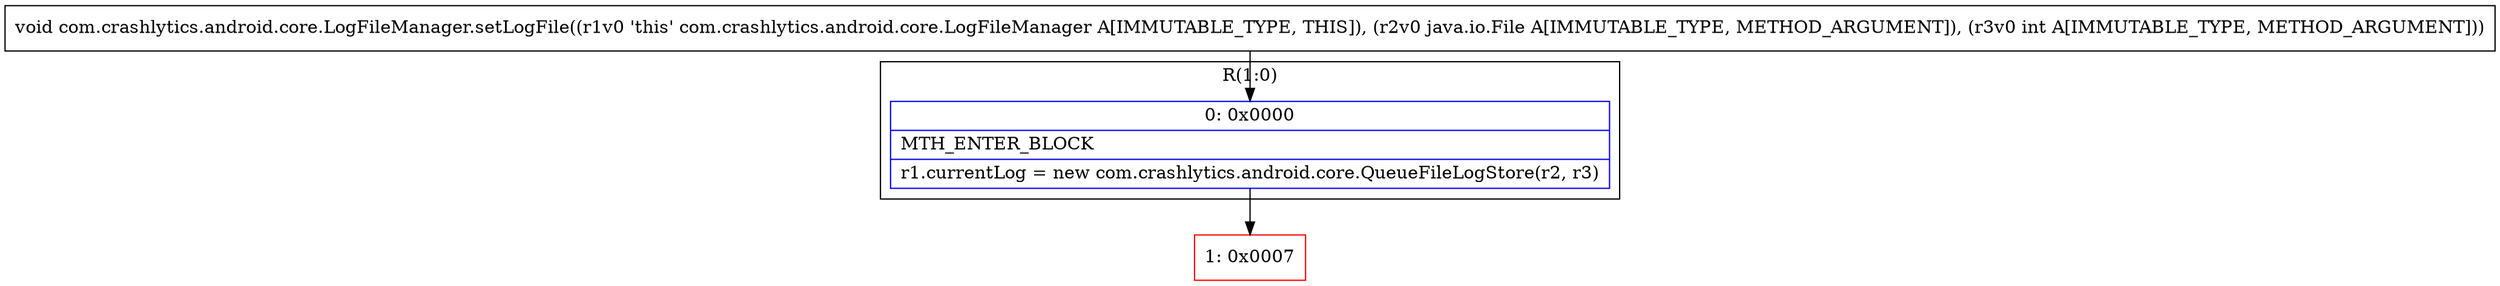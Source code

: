 digraph "CFG forcom.crashlytics.android.core.LogFileManager.setLogFile(Ljava\/io\/File;I)V" {
subgraph cluster_Region_161347349 {
label = "R(1:0)";
node [shape=record,color=blue];
Node_0 [shape=record,label="{0\:\ 0x0000|MTH_ENTER_BLOCK\l|r1.currentLog = new com.crashlytics.android.core.QueueFileLogStore(r2, r3)\l}"];
}
Node_1 [shape=record,color=red,label="{1\:\ 0x0007}"];
MethodNode[shape=record,label="{void com.crashlytics.android.core.LogFileManager.setLogFile((r1v0 'this' com.crashlytics.android.core.LogFileManager A[IMMUTABLE_TYPE, THIS]), (r2v0 java.io.File A[IMMUTABLE_TYPE, METHOD_ARGUMENT]), (r3v0 int A[IMMUTABLE_TYPE, METHOD_ARGUMENT])) }"];
MethodNode -> Node_0;
Node_0 -> Node_1;
}

